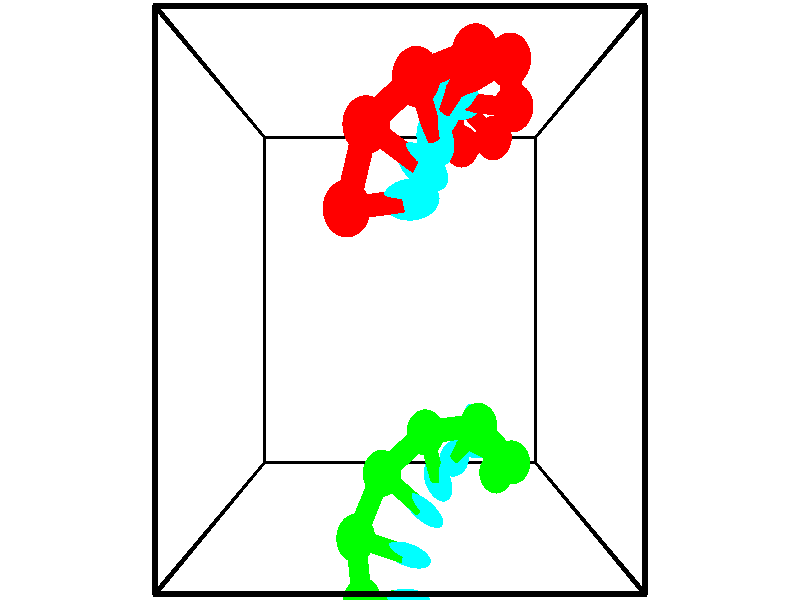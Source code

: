// switches for output
#declare DRAW_BASES = 1; // possible values are 0, 1; only relevant for DNA ribbons
#declare DRAW_BASES_TYPE = 3; // possible values are 1, 2, 3; only relevant for DNA ribbons
#declare DRAW_FOG = 0; // set to 1 to enable fog

#include "colors.inc"

#include "transforms.inc"
background { rgb <1, 1, 1>}

#default {
   normal{
       ripples 0.25
       frequency 0.20
       turbulence 0.2
       lambda 5
   }
	finish {
		phong 0.1
		phong_size 40.
	}
}

// original window dimensions: 1024x640


// camera settings

camera {
	sky <-0, 1, 0>
	up <-0, 1, 0>
	right 1.6 * <1, 0, 0>
	location <2.5, 2.5, 11.1562>
	look_at <2.5, 2.5, 2.5>
	direction <0, 0, -8.6562>
	angle 67.0682
}


# declare cpy_camera_pos = <2.5, 2.5, 11.1562>;
# if (DRAW_FOG = 1)
fog {
	fog_type 2
	up vnormalize(cpy_camera_pos)
	color rgbt<1,1,1,0.3>
	distance 1e-5
	fog_alt 3e-3
	fog_offset 4
}
# end


// LIGHTS

# declare lum = 6;
global_settings {
	ambient_light rgb lum * <0.05, 0.05, 0.05>
	max_trace_level 15
}# declare cpy_direct_light_amount = 0.25;
light_source
{	1000 * <-1, -1, 1>,
	rgb lum * cpy_direct_light_amount
	parallel
}

light_source
{	1000 * <1, 1, -1>,
	rgb lum * cpy_direct_light_amount
	parallel
}

// strand 0

// nucleotide -1

// particle -1
sphere {
	<1.939600, 3.298829, 4.812796> 0.250000
	pigment { color rgbt <1,0,0,0> }
	no_shadow
}
cylinder {
	<2.321007, 3.326424, 4.930130>,  <2.549851, 3.342980, 5.000530>, 0.100000
	pigment { color rgbt <1,0,0,0> }
	no_shadow
}
cylinder {
	<2.321007, 3.326424, 4.930130>,  <1.939600, 3.298829, 4.812796>, 0.100000
	pigment { color rgbt <1,0,0,0> }
	no_shadow
}

// particle -1
sphere {
	<2.321007, 3.326424, 4.930130> 0.100000
	pigment { color rgbt <1,0,0,0> }
	no_shadow
}
sphere {
	0, 1
	scale<0.080000,0.200000,0.300000>
	matrix <0.182269, 0.643142, -0.743738,
		-0.239964, 0.762633, 0.600673,
		0.953517, 0.068986, 0.293335,
		2.607062, 3.347120, 5.018130>
	pigment { color rgbt <0,1,1,0> }
	no_shadow
}
cylinder {
	<2.144543, 4.038090, 4.797423>,  <1.939600, 3.298829, 4.812796>, 0.130000
	pigment { color rgbt <1,0,0,0> }
	no_shadow
}

// nucleotide -1

// particle -1
sphere {
	<2.144543, 4.038090, 4.797423> 0.250000
	pigment { color rgbt <1,0,0,0> }
	no_shadow
}
cylinder {
	<2.485325, 3.830101, 4.772755>,  <2.689794, 3.705307, 4.757954>, 0.100000
	pigment { color rgbt <1,0,0,0> }
	no_shadow
}
cylinder {
	<2.485325, 3.830101, 4.772755>,  <2.144543, 4.038090, 4.797423>, 0.100000
	pigment { color rgbt <1,0,0,0> }
	no_shadow
}

// particle -1
sphere {
	<2.485325, 3.830101, 4.772755> 0.100000
	pigment { color rgbt <1,0,0,0> }
	no_shadow
}
sphere {
	0, 1
	scale<0.080000,0.200000,0.300000>
	matrix <0.338413, 0.636659, -0.692923,
		0.399565, 0.569467, 0.718370,
		0.851954, -0.519973, -0.061672,
		2.740911, 3.674109, 4.754253>
	pigment { color rgbt <0,1,1,0> }
	no_shadow
}
cylinder {
	<2.667266, 4.417546, 4.936537>,  <2.144543, 4.038090, 4.797423>, 0.130000
	pigment { color rgbt <1,0,0,0> }
	no_shadow
}

// nucleotide -1

// particle -1
sphere {
	<2.667266, 4.417546, 4.936537> 0.250000
	pigment { color rgbt <1,0,0,0> }
	no_shadow
}
cylinder {
	<2.796902, 4.163689, 4.655910>,  <2.874683, 4.011374, 4.487535>, 0.100000
	pigment { color rgbt <1,0,0,0> }
	no_shadow
}
cylinder {
	<2.796902, 4.163689, 4.655910>,  <2.667266, 4.417546, 4.936537>, 0.100000
	pigment { color rgbt <1,0,0,0> }
	no_shadow
}

// particle -1
sphere {
	<2.796902, 4.163689, 4.655910> 0.100000
	pigment { color rgbt <1,0,0,0> }
	no_shadow
}
sphere {
	0, 1
	scale<0.080000,0.200000,0.300000>
	matrix <0.047283, 0.751532, -0.658000,
		0.944844, 0.180079, 0.273571,
		0.324090, -0.634643, -0.701566,
		2.894129, 3.973296, 4.445441>
	pigment { color rgbt <0,1,1,0> }
	no_shadow
}
cylinder {
	<3.303790, 4.710521, 4.670127>,  <2.667266, 4.417546, 4.936537>, 0.130000
	pigment { color rgbt <1,0,0,0> }
	no_shadow
}

// nucleotide -1

// particle -1
sphere {
	<3.303790, 4.710521, 4.670127> 0.250000
	pigment { color rgbt <1,0,0,0> }
	no_shadow
}
cylinder {
	<3.117531, 4.464088, 4.416004>,  <3.005775, 4.316229, 4.263530>, 0.100000
	pigment { color rgbt <1,0,0,0> }
	no_shadow
}
cylinder {
	<3.117531, 4.464088, 4.416004>,  <3.303790, 4.710521, 4.670127>, 0.100000
	pigment { color rgbt <1,0,0,0> }
	no_shadow
}

// particle -1
sphere {
	<3.117531, 4.464088, 4.416004> 0.100000
	pigment { color rgbt <1,0,0,0> }
	no_shadow
}
sphere {
	0, 1
	scale<0.080000,0.200000,0.300000>
	matrix <0.110971, 0.671572, -0.732582,
		0.877985, -0.411626, -0.244349,
		-0.465647, -0.616081, -0.635308,
		2.977836, 4.279264, 4.225411>
	pigment { color rgbt <0,1,1,0> }
	no_shadow
}
cylinder {
	<3.758252, 4.808340, 4.183841>,  <3.303790, 4.710521, 4.670127>, 0.130000
	pigment { color rgbt <1,0,0,0> }
	no_shadow
}

// nucleotide -1

// particle -1
sphere {
	<3.758252, 4.808340, 4.183841> 0.250000
	pigment { color rgbt <1,0,0,0> }
	no_shadow
}
cylinder {
	<3.420101, 4.676552, 4.015656>,  <3.217211, 4.597479, 3.914744>, 0.100000
	pigment { color rgbt <1,0,0,0> }
	no_shadow
}
cylinder {
	<3.420101, 4.676552, 4.015656>,  <3.758252, 4.808340, 4.183841>, 0.100000
	pigment { color rgbt <1,0,0,0> }
	no_shadow
}

// particle -1
sphere {
	<3.420101, 4.676552, 4.015656> 0.100000
	pigment { color rgbt <1,0,0,0> }
	no_shadow
}
sphere {
	0, 1
	scale<0.080000,0.200000,0.300000>
	matrix <0.301448, 0.355568, -0.884704,
		0.440985, -0.874656, -0.201271,
		-0.845377, -0.329468, -0.420463,
		3.166488, 4.577711, 3.889517>
	pigment { color rgbt <0,1,1,0> }
	no_shadow
}
cylinder {
	<3.928225, 4.520364, 3.536455>,  <3.758252, 4.808340, 4.183841>, 0.130000
	pigment { color rgbt <1,0,0,0> }
	no_shadow
}

// nucleotide -1

// particle -1
sphere {
	<3.928225, 4.520364, 3.536455> 0.250000
	pigment { color rgbt <1,0,0,0> }
	no_shadow
}
cylinder {
	<3.535892, 4.576401, 3.482281>,  <3.300493, 4.610023, 3.449776>, 0.100000
	pigment { color rgbt <1,0,0,0> }
	no_shadow
}
cylinder {
	<3.535892, 4.576401, 3.482281>,  <3.928225, 4.520364, 3.536455>, 0.100000
	pigment { color rgbt <1,0,0,0> }
	no_shadow
}

// particle -1
sphere {
	<3.535892, 4.576401, 3.482281> 0.100000
	pigment { color rgbt <1,0,0,0> }
	no_shadow
}
sphere {
	0, 1
	scale<0.080000,0.200000,0.300000>
	matrix <0.183477, 0.429965, -0.884006,
		-0.065610, -0.891910, -0.447428,
		-0.980832, 0.140092, -0.135435,
		3.241643, 4.618428, 3.441650>
	pigment { color rgbt <0,1,1,0> }
	no_shadow
}
cylinder {
	<3.788412, 4.361656, 2.823786>,  <3.928225, 4.520364, 3.536455>, 0.130000
	pigment { color rgbt <1,0,0,0> }
	no_shadow
}

// nucleotide -1

// particle -1
sphere {
	<3.788412, 4.361656, 2.823786> 0.250000
	pigment { color rgbt <1,0,0,0> }
	no_shadow
}
cylinder {
	<3.489281, 4.599602, 2.941692>,  <3.309802, 4.742369, 3.012436>, 0.100000
	pigment { color rgbt <1,0,0,0> }
	no_shadow
}
cylinder {
	<3.489281, 4.599602, 2.941692>,  <3.788412, 4.361656, 2.823786>, 0.100000
	pigment { color rgbt <1,0,0,0> }
	no_shadow
}

// particle -1
sphere {
	<3.489281, 4.599602, 2.941692> 0.100000
	pigment { color rgbt <1,0,0,0> }
	no_shadow
}
sphere {
	0, 1
	scale<0.080000,0.200000,0.300000>
	matrix <0.076447, 0.518204, -0.851834,
		-0.659475, -0.614492, -0.433004,
		-0.747829, 0.594864, 0.294767,
		3.264932, 4.778061, 3.030123>
	pigment { color rgbt <0,1,1,0> }
	no_shadow
}
cylinder {
	<3.407685, 4.374610, 2.296533>,  <3.788412, 4.361656, 2.823786>, 0.130000
	pigment { color rgbt <1,0,0,0> }
	no_shadow
}

// nucleotide -1

// particle -1
sphere {
	<3.407685, 4.374610, 2.296533> 0.250000
	pigment { color rgbt <1,0,0,0> }
	no_shadow
}
cylinder {
	<3.294086, 4.703308, 2.494152>,  <3.225927, 4.900527, 2.612723>, 0.100000
	pigment { color rgbt <1,0,0,0> }
	no_shadow
}
cylinder {
	<3.294086, 4.703308, 2.494152>,  <3.407685, 4.374610, 2.296533>, 0.100000
	pigment { color rgbt <1,0,0,0> }
	no_shadow
}

// particle -1
sphere {
	<3.294086, 4.703308, 2.494152> 0.100000
	pigment { color rgbt <1,0,0,0> }
	no_shadow
}
sphere {
	0, 1
	scale<0.080000,0.200000,0.300000>
	matrix <0.096146, 0.537072, -0.838039,
		-0.953993, -0.190499, -0.231534,
		-0.283996, 0.821745, 0.494047,
		3.208888, 4.949831, 2.642366>
	pigment { color rgbt <0,1,1,0> }
	no_shadow
}
// strand 1

// nucleotide -1

// particle -1
sphere {
	<3.971404, 0.278409, 1.872615> 0.250000
	pigment { color rgbt <0,1,0,0> }
	no_shadow
}
cylinder {
	<3.808403, 0.640915, 1.917564>,  <3.710603, 0.858418, 1.944534>, 0.100000
	pigment { color rgbt <0,1,0,0> }
	no_shadow
}
cylinder {
	<3.808403, 0.640915, 1.917564>,  <3.971404, 0.278409, 1.872615>, 0.100000
	pigment { color rgbt <0,1,0,0> }
	no_shadow
}

// particle -1
sphere {
	<3.808403, 0.640915, 1.917564> 0.100000
	pigment { color rgbt <0,1,0,0> }
	no_shadow
}
sphere {
	0, 1
	scale<0.080000,0.200000,0.300000>
	matrix <-0.508355, -0.327346, 0.796505,
		0.758629, 0.267451, 0.594098,
		-0.407502, 0.906264, 0.112374,
		3.686153, 0.912794, 1.951277>
	pigment { color rgbt <0,1,1,0> }
	no_shadow
}
cylinder {
	<4.084259, 0.591378, 2.625854>,  <3.971404, 0.278409, 1.872615>, 0.130000
	pigment { color rgbt <0,1,0,0> }
	no_shadow
}

// nucleotide -1

// particle -1
sphere {
	<4.084259, 0.591378, 2.625854> 0.250000
	pigment { color rgbt <0,1,0,0> }
	no_shadow
}
cylinder {
	<3.756942, 0.682968, 2.414963>,  <3.560552, 0.737922, 2.288428>, 0.100000
	pigment { color rgbt <0,1,0,0> }
	no_shadow
}
cylinder {
	<3.756942, 0.682968, 2.414963>,  <4.084259, 0.591378, 2.625854>, 0.100000
	pigment { color rgbt <0,1,0,0> }
	no_shadow
}

// particle -1
sphere {
	<3.756942, 0.682968, 2.414963> 0.100000
	pigment { color rgbt <0,1,0,0> }
	no_shadow
}
sphere {
	0, 1
	scale<0.080000,0.200000,0.300000>
	matrix <-0.574756, -0.337648, 0.745419,
		-0.007334, 0.912997, 0.407900,
		-0.818292, 0.228976, -0.527227,
		3.511455, 0.751661, 2.256795>
	pigment { color rgbt <0,1,1,0> }
	no_shadow
}
cylinder {
	<3.565561, 1.084556, 2.963513>,  <4.084259, 0.591378, 2.625854>, 0.130000
	pigment { color rgbt <0,1,0,0> }
	no_shadow
}

// nucleotide -1

// particle -1
sphere {
	<3.565561, 1.084556, 2.963513> 0.250000
	pigment { color rgbt <0,1,0,0> }
	no_shadow
}
cylinder {
	<3.398086, 0.814331, 2.720757>,  <3.297602, 0.652196, 2.575103>, 0.100000
	pigment { color rgbt <0,1,0,0> }
	no_shadow
}
cylinder {
	<3.398086, 0.814331, 2.720757>,  <3.565561, 1.084556, 2.963513>, 0.100000
	pigment { color rgbt <0,1,0,0> }
	no_shadow
}

// particle -1
sphere {
	<3.398086, 0.814331, 2.720757> 0.100000
	pigment { color rgbt <0,1,0,0> }
	no_shadow
}
sphere {
	0, 1
	scale<0.080000,0.200000,0.300000>
	matrix <-0.514715, -0.374045, 0.771465,
		-0.748178, 0.635378, -0.191115,
		-0.418686, -0.675563, -0.606891,
		3.272480, 0.611662, 2.538689>
	pigment { color rgbt <0,1,1,0> }
	no_shadow
}
cylinder {
	<2.836341, 1.045246, 3.197065>,  <3.565561, 1.084556, 2.963513>, 0.130000
	pigment { color rgbt <0,1,0,0> }
	no_shadow
}

// nucleotide -1

// particle -1
sphere {
	<2.836341, 1.045246, 3.197065> 0.250000
	pigment { color rgbt <0,1,0,0> }
	no_shadow
}
cylinder {
	<2.940505, 0.697350, 3.029381>,  <3.003003, 0.488612, 2.928770>, 0.100000
	pigment { color rgbt <0,1,0,0> }
	no_shadow
}
cylinder {
	<2.940505, 0.697350, 3.029381>,  <2.836341, 1.045246, 3.197065>, 0.100000
	pigment { color rgbt <0,1,0,0> }
	no_shadow
}

// particle -1
sphere {
	<2.940505, 0.697350, 3.029381> 0.100000
	pigment { color rgbt <0,1,0,0> }
	no_shadow
}
sphere {
	0, 1
	scale<0.080000,0.200000,0.300000>
	matrix <-0.398693, -0.492311, 0.773740,
		-0.879336, -0.034352, -0.474962,
		0.260408, -0.869741, -0.419211,
		3.018627, 0.436427, 2.903618>
	pigment { color rgbt <0,1,1,0> }
	no_shadow
}
cylinder {
	<2.261933, 0.605795, 3.234147>,  <2.836341, 1.045246, 3.197065>, 0.130000
	pigment { color rgbt <0,1,0,0> }
	no_shadow
}

// nucleotide -1

// particle -1
sphere {
	<2.261933, 0.605795, 3.234147> 0.250000
	pigment { color rgbt <0,1,0,0> }
	no_shadow
}
cylinder {
	<2.577659, 0.362656, 3.199509>,  <2.767095, 0.216772, 3.178726>, 0.100000
	pigment { color rgbt <0,1,0,0> }
	no_shadow
}
cylinder {
	<2.577659, 0.362656, 3.199509>,  <2.261933, 0.605795, 3.234147>, 0.100000
	pigment { color rgbt <0,1,0,0> }
	no_shadow
}

// particle -1
sphere {
	<2.577659, 0.362656, 3.199509> 0.100000
	pigment { color rgbt <0,1,0,0> }
	no_shadow
}
sphere {
	0, 1
	scale<0.080000,0.200000,0.300000>
	matrix <-0.415706, -0.632867, 0.653198,
		-0.451850, -0.479581, -0.752219,
		0.789316, -0.607850, -0.086596,
		2.814454, 0.180301, 3.173530>
	pigment { color rgbt <0,1,1,0> }
	no_shadow
}
cylinder {
	<1.925156, -0.070900, 3.325675>,  <2.261933, 0.605795, 3.234147>, 0.130000
	pigment { color rgbt <0,1,0,0> }
	no_shadow
}

// nucleotide -1

// particle -1
sphere {
	<1.925156, -0.070900, 3.325675> 0.250000
	pigment { color rgbt <0,1,0,0> }
	no_shadow
}
cylinder {
	<2.312092, -0.163452, 3.367081>,  <2.544254, -0.218984, 3.391924>, 0.100000
	pigment { color rgbt <0,1,0,0> }
	no_shadow
}
cylinder {
	<2.312092, -0.163452, 3.367081>,  <1.925156, -0.070900, 3.325675>, 0.100000
	pigment { color rgbt <0,1,0,0> }
	no_shadow
}

// particle -1
sphere {
	<2.312092, -0.163452, 3.367081> 0.100000
	pigment { color rgbt <0,1,0,0> }
	no_shadow
}
sphere {
	0, 1
	scale<0.080000,0.200000,0.300000>
	matrix <-0.233188, -0.652213, 0.721278,
		-0.099377, -0.721860, -0.684867,
		0.967340, -0.231381, 0.103514,
		2.602294, -0.232867, 3.398135>
	pigment { color rgbt <0,1,1,0> }
	no_shadow
}
cylinder {
	<2.008051, -0.775361, 3.303478>,  <1.925156, -0.070900, 3.325675>, 0.130000
	pigment { color rgbt <0,1,0,0> }
	no_shadow
}

// nucleotide -1

// particle -1
sphere {
	<2.008051, -0.775361, 3.303478> 0.250000
	pigment { color rgbt <0,1,0,0> }
	no_shadow
}
cylinder {
	<2.348124, -0.683495, 3.492981>,  <2.552168, -0.628375, 3.606683>, 0.100000
	pigment { color rgbt <0,1,0,0> }
	no_shadow
}
cylinder {
	<2.348124, -0.683495, 3.492981>,  <2.008051, -0.775361, 3.303478>, 0.100000
	pigment { color rgbt <0,1,0,0> }
	no_shadow
}

// particle -1
sphere {
	<2.348124, -0.683495, 3.492981> 0.100000
	pigment { color rgbt <0,1,0,0> }
	no_shadow
}
sphere {
	0, 1
	scale<0.080000,0.200000,0.300000>
	matrix <-0.179615, -0.719333, 0.671043,
		0.494903, -0.655603, -0.570312,
		0.850182, 0.229665, 0.473756,
		2.603179, -0.614595, 3.635108>
	pigment { color rgbt <0,1,1,0> }
	no_shadow
}
cylinder {
	<2.272473, -1.406590, 3.380745>,  <2.008051, -0.775361, 3.303478>, 0.130000
	pigment { color rgbt <0,1,0,0> }
	no_shadow
}

// nucleotide -1

// particle -1
sphere {
	<2.272473, -1.406590, 3.380745> 0.250000
	pigment { color rgbt <0,1,0,0> }
	no_shadow
}
cylinder {
	<2.461750, -1.176949, 3.648026>,  <2.575316, -1.039163, 3.808394>, 0.100000
	pigment { color rgbt <0,1,0,0> }
	no_shadow
}
cylinder {
	<2.461750, -1.176949, 3.648026>,  <2.272473, -1.406590, 3.380745>, 0.100000
	pigment { color rgbt <0,1,0,0> }
	no_shadow
}

// particle -1
sphere {
	<2.461750, -1.176949, 3.648026> 0.100000
	pigment { color rgbt <0,1,0,0> }
	no_shadow
}
sphere {
	0, 1
	scale<0.080000,0.200000,0.300000>
	matrix <-0.120644, -0.709117, 0.694693,
		0.872659, -0.409338, -0.266286,
		0.473192, 0.574104, 0.668201,
		2.603707, -1.004717, 3.848486>
	pigment { color rgbt <0,1,1,0> }
	no_shadow
}
// box output
cylinder {
	<0.000000, 0.000000, 0.000000>,  <5.000000, 0.000000, 0.000000>, 0.025000
	pigment { color rgbt <0,0,0,0> }
	no_shadow
}
cylinder {
	<0.000000, 0.000000, 0.000000>,  <0.000000, 5.000000, 0.000000>, 0.025000
	pigment { color rgbt <0,0,0,0> }
	no_shadow
}
cylinder {
	<0.000000, 0.000000, 0.000000>,  <0.000000, 0.000000, 5.000000>, 0.025000
	pigment { color rgbt <0,0,0,0> }
	no_shadow
}
cylinder {
	<5.000000, 5.000000, 5.000000>,  <0.000000, 5.000000, 5.000000>, 0.025000
	pigment { color rgbt <0,0,0,0> }
	no_shadow
}
cylinder {
	<5.000000, 5.000000, 5.000000>,  <5.000000, 0.000000, 5.000000>, 0.025000
	pigment { color rgbt <0,0,0,0> }
	no_shadow
}
cylinder {
	<5.000000, 5.000000, 5.000000>,  <5.000000, 5.000000, 0.000000>, 0.025000
	pigment { color rgbt <0,0,0,0> }
	no_shadow
}
cylinder {
	<0.000000, 0.000000, 5.000000>,  <0.000000, 5.000000, 5.000000>, 0.025000
	pigment { color rgbt <0,0,0,0> }
	no_shadow
}
cylinder {
	<0.000000, 0.000000, 5.000000>,  <5.000000, 0.000000, 5.000000>, 0.025000
	pigment { color rgbt <0,0,0,0> }
	no_shadow
}
cylinder {
	<5.000000, 5.000000, 0.000000>,  <0.000000, 5.000000, 0.000000>, 0.025000
	pigment { color rgbt <0,0,0,0> }
	no_shadow
}
cylinder {
	<5.000000, 5.000000, 0.000000>,  <5.000000, 0.000000, 0.000000>, 0.025000
	pigment { color rgbt <0,0,0,0> }
	no_shadow
}
cylinder {
	<5.000000, 0.000000, 5.000000>,  <5.000000, 0.000000, 0.000000>, 0.025000
	pigment { color rgbt <0,0,0,0> }
	no_shadow
}
cylinder {
	<0.000000, 5.000000, 0.000000>,  <0.000000, 5.000000, 5.000000>, 0.025000
	pigment { color rgbt <0,0,0,0> }
	no_shadow
}
// end of box output
